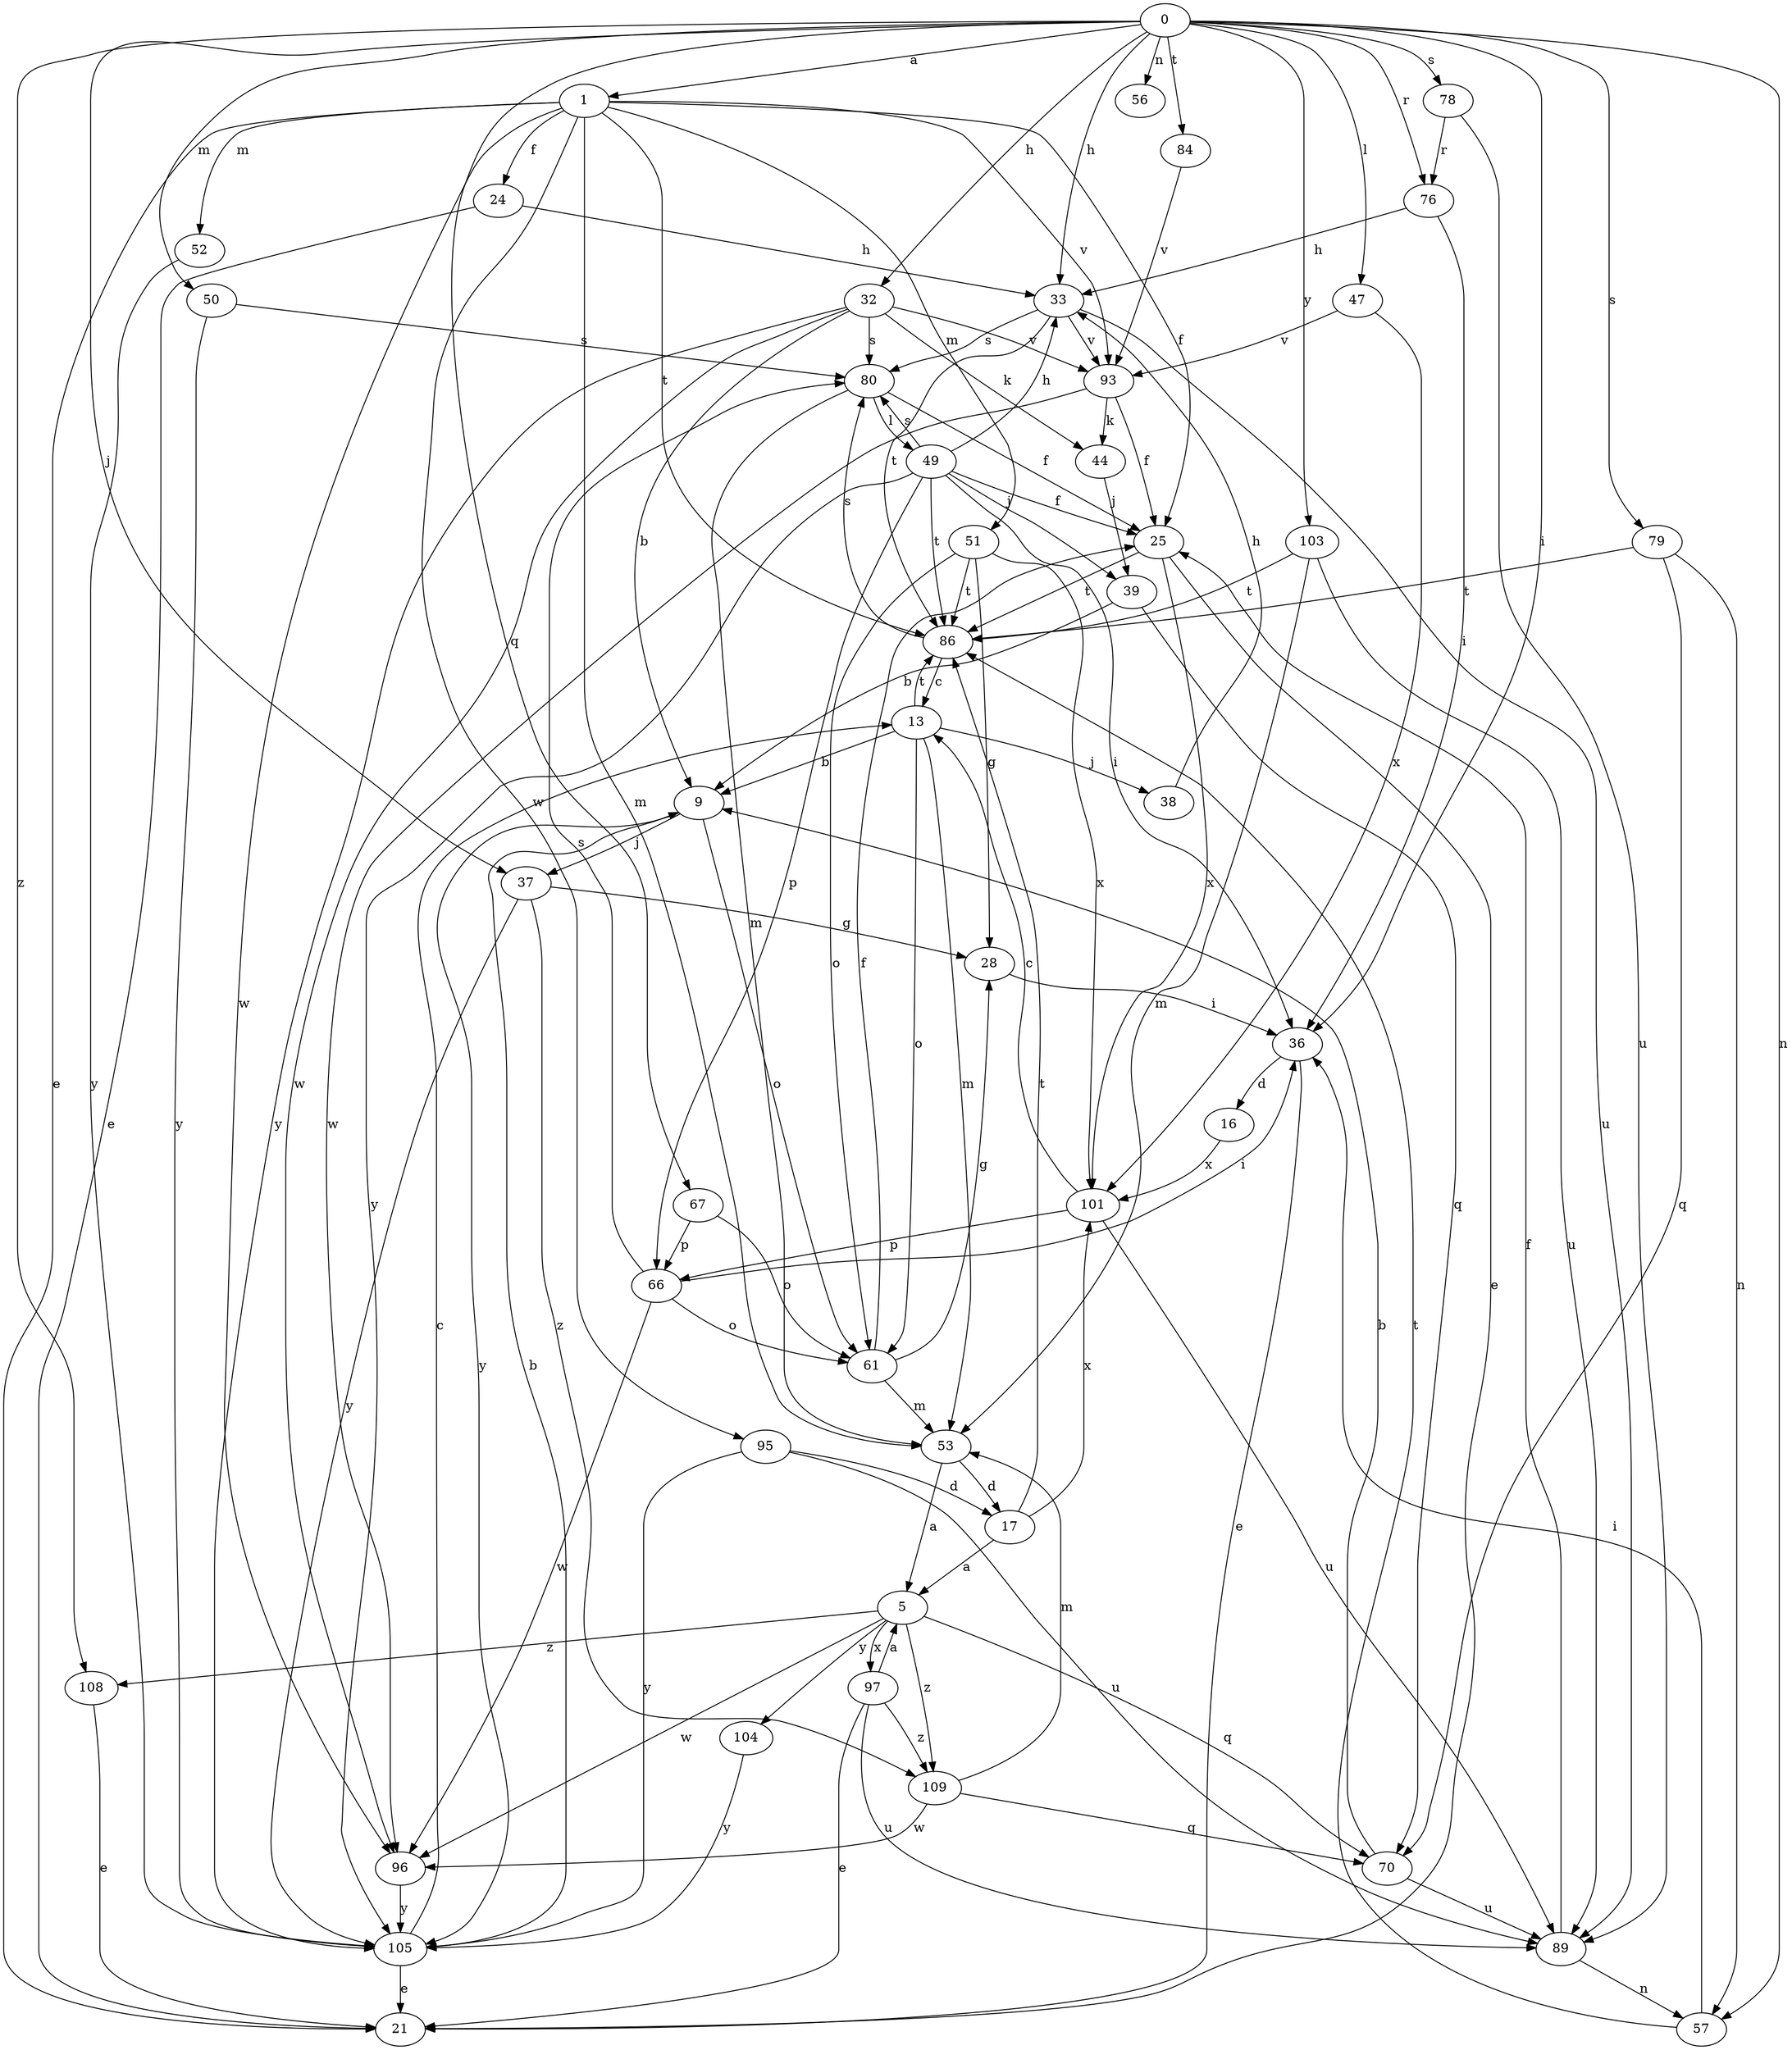 strict digraph  {
0;
1;
5;
9;
13;
16;
17;
21;
24;
25;
28;
32;
33;
36;
37;
38;
39;
44;
47;
49;
50;
51;
52;
53;
56;
57;
61;
66;
67;
70;
76;
78;
79;
80;
84;
86;
89;
93;
95;
96;
97;
101;
103;
104;
105;
108;
109;
0 -> 1  [label=a];
0 -> 32  [label=h];
0 -> 33  [label=h];
0 -> 36  [label=i];
0 -> 37  [label=j];
0 -> 47  [label=l];
0 -> 50  [label=m];
0 -> 56  [label=n];
0 -> 57  [label=n];
0 -> 67  [label=q];
0 -> 76  [label=r];
0 -> 78  [label=s];
0 -> 79  [label=s];
0 -> 84  [label=t];
0 -> 103  [label=y];
0 -> 108  [label=z];
1 -> 21  [label=e];
1 -> 24  [label=f];
1 -> 25  [label=f];
1 -> 51  [label=m];
1 -> 52  [label=m];
1 -> 53  [label=m];
1 -> 86  [label=t];
1 -> 93  [label=v];
1 -> 95  [label=w];
1 -> 96  [label=w];
5 -> 70  [label=q];
5 -> 96  [label=w];
5 -> 97  [label=x];
5 -> 104  [label=y];
5 -> 108  [label=z];
5 -> 109  [label=z];
9 -> 37  [label=j];
9 -> 61  [label=o];
9 -> 105  [label=y];
13 -> 9  [label=b];
13 -> 38  [label=j];
13 -> 53  [label=m];
13 -> 61  [label=o];
13 -> 86  [label=t];
16 -> 101  [label=x];
17 -> 5  [label=a];
17 -> 86  [label=t];
17 -> 101  [label=x];
24 -> 21  [label=e];
24 -> 33  [label=h];
25 -> 21  [label=e];
25 -> 86  [label=t];
25 -> 101  [label=x];
28 -> 36  [label=i];
32 -> 9  [label=b];
32 -> 44  [label=k];
32 -> 80  [label=s];
32 -> 93  [label=v];
32 -> 96  [label=w];
32 -> 105  [label=y];
33 -> 80  [label=s];
33 -> 86  [label=t];
33 -> 89  [label=u];
33 -> 93  [label=v];
36 -> 16  [label=d];
36 -> 21  [label=e];
37 -> 28  [label=g];
37 -> 105  [label=y];
37 -> 109  [label=z];
38 -> 33  [label=h];
39 -> 9  [label=b];
39 -> 70  [label=q];
44 -> 39  [label=j];
47 -> 93  [label=v];
47 -> 101  [label=x];
49 -> 25  [label=f];
49 -> 33  [label=h];
49 -> 36  [label=i];
49 -> 39  [label=j];
49 -> 66  [label=p];
49 -> 80  [label=s];
49 -> 86  [label=t];
49 -> 105  [label=y];
50 -> 80  [label=s];
50 -> 105  [label=y];
51 -> 28  [label=g];
51 -> 61  [label=o];
51 -> 86  [label=t];
51 -> 101  [label=x];
52 -> 105  [label=y];
53 -> 5  [label=a];
53 -> 17  [label=d];
57 -> 36  [label=i];
57 -> 86  [label=t];
61 -> 25  [label=f];
61 -> 28  [label=g];
61 -> 53  [label=m];
66 -> 36  [label=i];
66 -> 61  [label=o];
66 -> 80  [label=s];
66 -> 96  [label=w];
67 -> 61  [label=o];
67 -> 66  [label=p];
70 -> 9  [label=b];
70 -> 89  [label=u];
76 -> 33  [label=h];
76 -> 36  [label=i];
78 -> 76  [label=r];
78 -> 89  [label=u];
79 -> 57  [label=n];
79 -> 70  [label=q];
79 -> 86  [label=t];
80 -> 25  [label=f];
80 -> 49  [label=l];
80 -> 53  [label=m];
84 -> 93  [label=v];
86 -> 13  [label=c];
86 -> 80  [label=s];
89 -> 25  [label=f];
89 -> 57  [label=n];
93 -> 25  [label=f];
93 -> 44  [label=k];
93 -> 96  [label=w];
95 -> 17  [label=d];
95 -> 89  [label=u];
95 -> 105  [label=y];
96 -> 105  [label=y];
97 -> 5  [label=a];
97 -> 21  [label=e];
97 -> 89  [label=u];
97 -> 109  [label=z];
101 -> 13  [label=c];
101 -> 66  [label=p];
101 -> 89  [label=u];
103 -> 53  [label=m];
103 -> 86  [label=t];
103 -> 89  [label=u];
104 -> 105  [label=y];
105 -> 9  [label=b];
105 -> 13  [label=c];
105 -> 21  [label=e];
108 -> 21  [label=e];
109 -> 53  [label=m];
109 -> 70  [label=q];
109 -> 96  [label=w];
}

